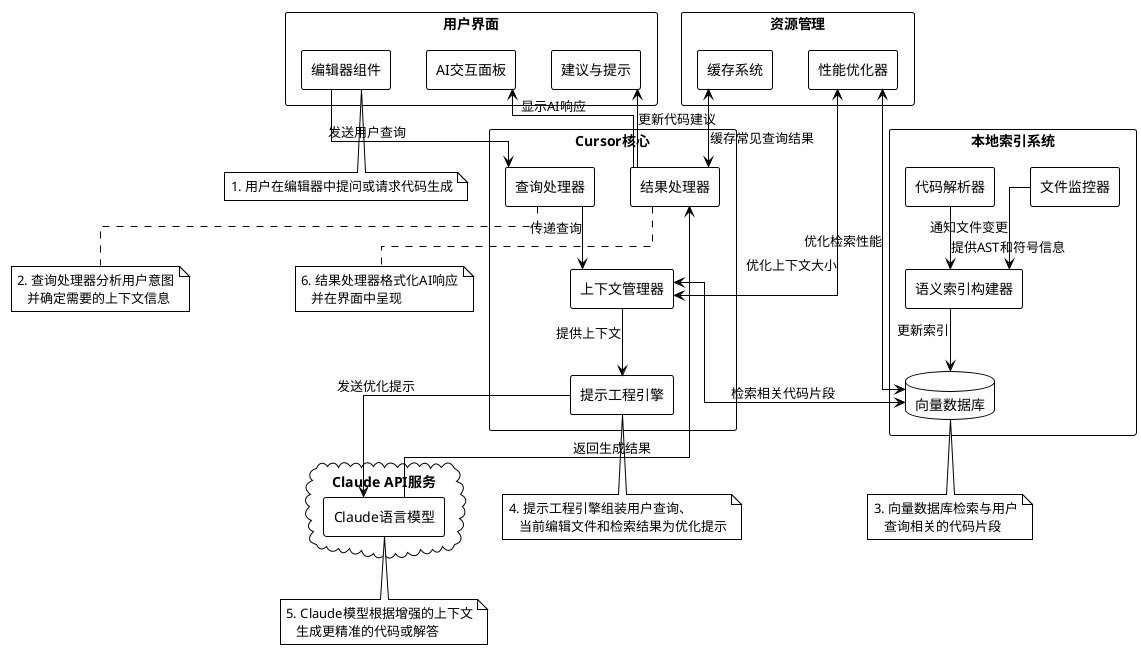 @startuml Cursor RGA 架构
!theme plain
skinparam linetype ortho
skinparam componentStyle rectangle

' 主要组件定义
rectangle "用户界面" as UI {
  rectangle "编辑器组件" as Editor
  rectangle "AI交互面板" as AIPanel
  rectangle "建议与提示" as Suggestions
}

rectangle "Cursor核心" as Core {
  rectangle "查询处理器" as QueryProcessor
  rectangle "上下文管理器" as ContextManager
  rectangle "提示工程引擎" as PromptEngine
  rectangle "结果处理器" as ResultProcessor
}

rectangle "本地索引系统" as IndexSystem {
  rectangle "文件监控器" as FileWatcher
  rectangle "代码解析器" as CodeParser
  rectangle "语义索引构建器" as IndexBuilder
  database "向量数据库" as VectorDB
}

cloud "Claude API服务" as ClaudeAPI {
  rectangle "Claude语言模型" as ClaudeModel
}

rectangle "资源管理" as ResourceManager {
  rectangle "缓存系统" as CacheSystem
  rectangle "性能优化器" as PerformanceOptimizer
}

' 组件关系
' 用户界面与核心交互
Editor --> QueryProcessor : 发送用户查询
AIPanel <-- ResultProcessor : 显示AI响应
Suggestions <-- ResultProcessor : 更新代码建议

' 核心组件内部关系
QueryProcessor --> ContextManager : 传递查询
ContextManager --> PromptEngine : 提供上下文
PromptEngine --> ClaudeModel : 发送优化提示
ClaudeModel --> ResultProcessor : 返回生成结果

' 索引系统与核心交互
ContextManager <--> VectorDB : 检索相关代码片段
FileWatcher --> IndexBuilder : 通知文件变更
CodeParser --> IndexBuilder : 提供AST和符号信息
IndexBuilder --> VectorDB : 更新索引

' 资源管理
CacheSystem <--> ResultProcessor : 缓存常见查询结果
PerformanceOptimizer <--> ContextManager : 优化上下文大小
PerformanceOptimizer <--> VectorDB : 优化检索性能

' 主要流程
note bottom of Editor
  1. 用户在编辑器中提问或请求代码生成
end note

note bottom of QueryProcessor
  2. 查询处理器分析用户意图
     并确定需要的上下文信息
end note

note bottom of VectorDB
  3. 向量数据库检索与用户
     查询相关的代码片段
end note

note bottom of PromptEngine
  4. 提示工程引擎组装用户查询、
     当前编辑文件和检索结果为优化提示
end note

note bottom of ClaudeModel
  5. Claude模型根据增强的上下文
     生成更精准的代码或解答
end note

note bottom of ResultProcessor
  6. 结果处理器格式化AI响应
     并在界面中呈现
end note

@enduml 